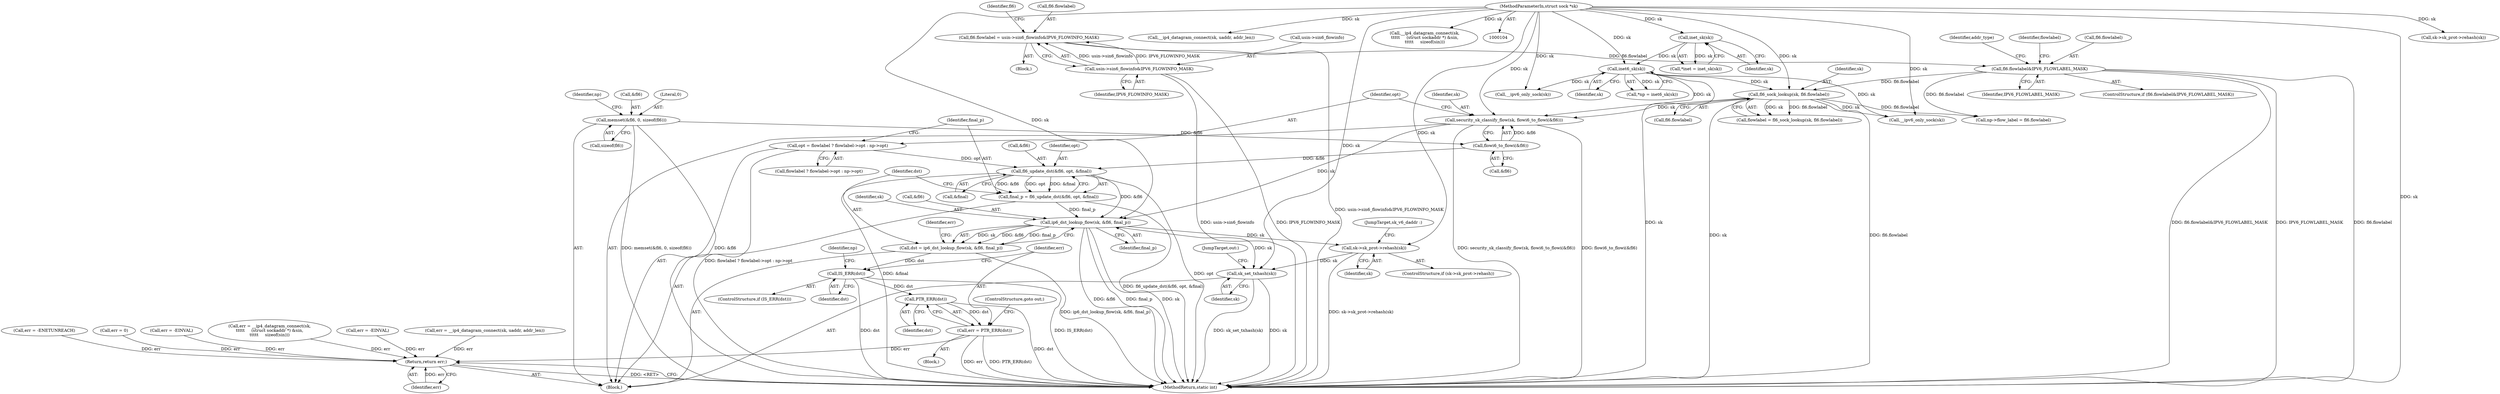digraph "1_linux_45f6fad84cc305103b28d73482b344d7f5b76f39_4@pointer" {
"1000526" [label="(Call,ip6_dst_lookup_flow(sk, &fl6, final_p))"];
"1000501" [label="(Call,security_sk_classify_flow(sk, flowi6_to_flowi(&fl6)))"];
"1000202" [label="(Call,fl6_sock_lookup(sk, fl6.flowlabel))"];
"1000123" [label="(Call,inet6_sk(sk))"];
"1000118" [label="(Call,inet_sk(sk))"];
"1000105" [label="(MethodParameterIn,struct sock *sk)"];
"1000194" [label="(Call,fl6.flowlabel&IPV6_FLOWLABEL_MASK)"];
"1000184" [label="(Call,fl6.flowlabel = usin->sin6_flowinfo&IPV6_FLOWINFO_MASK)"];
"1000188" [label="(Call,usin->sin6_flowinfo&IPV6_FLOWINFO_MASK)"];
"1000503" [label="(Call,flowi6_to_flowi(&fl6))"];
"1000173" [label="(Call,memset(&fl6, 0, sizeof(fl6)))"];
"1000518" [label="(Call,fl6_update_dst(&fl6, opt, &final))"];
"1000506" [label="(Call,opt = flowlabel ? flowlabel->opt : np->opt)"];
"1000516" [label="(Call,final_p = fl6_update_dst(&fl6, opt, &final))"];
"1000524" [label="(Call,dst = ip6_dst_lookup_flow(sk, &fl6, final_p))"];
"1000535" [label="(Call,IS_ERR(dst))"];
"1000540" [label="(Call,PTR_ERR(dst))"];
"1000538" [label="(Call,err = PTR_ERR(dst))"];
"1000595" [label="(Return,return err;)"];
"1000581" [label="(Call,sk->sk_prot->rehash(sk))"];
"1000590" [label="(Call,sk_set_txhash(sk))"];
"1000347" [label="(Call,sk->sk_prot->rehash(sk))"];
"1000204" [label="(Call,fl6.flowlabel)"];
"1000422" [label="(Call,np->flow_label = fl6.flowlabel)"];
"1000539" [label="(Identifier,err)"];
"1000124" [label="(Identifier,sk)"];
"1000150" [label="(Call,err = __ip4_datagram_connect(sk, uaddr, addr_len))"];
"1000250" [label="(Call,err = -ENETUNREACH)"];
"1000214" [label="(Identifier,addr_type)"];
"1000596" [label="(Identifier,err)"];
"1000176" [label="(Literal,0)"];
"1000121" [label="(Call,*np = inet6_sk(sk))"];
"1000583" [label="(JumpTarget,sk_v6_daddr :)"];
"1000201" [label="(Identifier,flowlabel)"];
"1000591" [label="(Identifier,sk)"];
"1000592" [label="(JumpTarget,out:)"];
"1000193" [label="(ControlStructure,if (fl6.flowlabel&IPV6_FLOWLABEL_MASK))"];
"1000516" [label="(Call,final_p = fl6_update_dst(&fl6, opt, &final))"];
"1000202" [label="(Call,fl6_sock_lookup(sk, fl6.flowlabel))"];
"1000504" [label="(Call,&fl6)"];
"1000536" [label="(Identifier,dst)"];
"1000198" [label="(Identifier,IPV6_FLOWLABEL_MASK)"];
"1000519" [label="(Call,&fl6)"];
"1000184" [label="(Call,fl6.flowlabel = usin->sin6_flowinfo&IPV6_FLOWINFO_MASK)"];
"1000518" [label="(Call,fl6_update_dst(&fl6, opt, &final))"];
"1000525" [label="(Identifier,dst)"];
"1000152" [label="(Call,__ip4_datagram_connect(sk, uaddr, addr_len))"];
"1000189" [label="(Call,usin->sin6_flowinfo)"];
"1000542" [label="(ControlStructure,goto out;)"];
"1000118" [label="(Call,inet_sk(sk))"];
"1000192" [label="(Identifier,IPV6_FLOWINFO_MASK)"];
"1000177" [label="(Call,sizeof(fl6))"];
"1000195" [label="(Call,fl6.flowlabel)"];
"1000119" [label="(Identifier,sk)"];
"1000506" [label="(Call,opt = flowlabel ? flowlabel->opt : np->opt)"];
"1000194" [label="(Call,fl6.flowlabel&IPV6_FLOWLABEL_MASK)"];
"1000532" [label="(Identifier,err)"];
"1000597" [label="(MethodReturn,static int)"];
"1000541" [label="(Identifier,dst)"];
"1000537" [label="(Block,)"];
"1000105" [label="(MethodParameterIn,struct sock *sk)"];
"1000595" [label="(Return,return err;)"];
"1000535" [label="(Call,IS_ERR(dst))"];
"1000528" [label="(Call,&fl6)"];
"1000507" [label="(Identifier,opt)"];
"1000531" [label="(Call,err = 0)"];
"1000377" [label="(Call,err = -EINVAL)"];
"1000575" [label="(ControlStructure,if (sk->sk_prot->rehash))"];
"1000526" [label="(Call,ip6_dst_lookup_flow(sk, &fl6, final_p))"];
"1000521" [label="(Identifier,opt)"];
"1000534" [label="(ControlStructure,if (IS_ERR(dst)))"];
"1000590" [label="(Call,sk_set_txhash(sk))"];
"1000503" [label="(Call,flowi6_to_flowi(&fl6))"];
"1000188" [label="(Call,usin->sin6_flowinfo&IPV6_FLOWINFO_MASK)"];
"1000581" [label="(Call,sk->sk_prot->rehash(sk))"];
"1000522" [label="(Call,&final)"];
"1000200" [label="(Call,flowlabel = fl6_sock_lookup(sk, fl6.flowlabel))"];
"1000247" [label="(Call,__ipv6_only_sock(sk))"];
"1000547" [label="(Identifier,np)"];
"1000278" [label="(Call,err = __ip4_datagram_connect(sk,\n\t\t\t\t\t     (struct sockaddr *) &sin,\n\t\t\t\t\t     sizeof(sin)))"];
"1000582" [label="(Identifier,sk)"];
"1000123" [label="(Call,inet6_sk(sk))"];
"1000116" [label="(Call,*inet = inet_sk(sk))"];
"1000183" [label="(Block,)"];
"1000173" [label="(Call,memset(&fl6, 0, sizeof(fl6)))"];
"1000524" [label="(Call,dst = ip6_dst_lookup_flow(sk, &fl6, final_p))"];
"1000540" [label="(Call,PTR_ERR(dst))"];
"1000501" [label="(Call,security_sk_classify_flow(sk, flowi6_to_flowi(&fl6)))"];
"1000517" [label="(Identifier,final_p)"];
"1000508" [label="(Call,flowlabel ? flowlabel->opt : np->opt)"];
"1000538" [label="(Call,err = PTR_ERR(dst))"];
"1000527" [label="(Identifier,sk)"];
"1000145" [label="(Call,__ipv6_only_sock(sk))"];
"1000108" [label="(Block,)"];
"1000530" [label="(Identifier,final_p)"];
"1000203" [label="(Identifier,sk)"];
"1000280" [label="(Call,__ip4_datagram_connect(sk,\n\t\t\t\t\t     (struct sockaddr *) &sin,\n\t\t\t\t\t     sizeof(sin)))"];
"1000196" [label="(Identifier,fl6)"];
"1000502" [label="(Identifier,sk)"];
"1000181" [label="(Identifier,np)"];
"1000185" [label="(Call,fl6.flowlabel)"];
"1000174" [label="(Call,&fl6)"];
"1000411" [label="(Call,err = -EINVAL)"];
"1000526" -> "1000524"  [label="AST: "];
"1000526" -> "1000530"  [label="CFG: "];
"1000527" -> "1000526"  [label="AST: "];
"1000528" -> "1000526"  [label="AST: "];
"1000530" -> "1000526"  [label="AST: "];
"1000524" -> "1000526"  [label="CFG: "];
"1000526" -> "1000597"  [label="DDG: &fl6"];
"1000526" -> "1000597"  [label="DDG: final_p"];
"1000526" -> "1000597"  [label="DDG: sk"];
"1000526" -> "1000524"  [label="DDG: sk"];
"1000526" -> "1000524"  [label="DDG: &fl6"];
"1000526" -> "1000524"  [label="DDG: final_p"];
"1000501" -> "1000526"  [label="DDG: sk"];
"1000105" -> "1000526"  [label="DDG: sk"];
"1000518" -> "1000526"  [label="DDG: &fl6"];
"1000516" -> "1000526"  [label="DDG: final_p"];
"1000526" -> "1000581"  [label="DDG: sk"];
"1000526" -> "1000590"  [label="DDG: sk"];
"1000501" -> "1000108"  [label="AST: "];
"1000501" -> "1000503"  [label="CFG: "];
"1000502" -> "1000501"  [label="AST: "];
"1000503" -> "1000501"  [label="AST: "];
"1000507" -> "1000501"  [label="CFG: "];
"1000501" -> "1000597"  [label="DDG: flowi6_to_flowi(&fl6)"];
"1000501" -> "1000597"  [label="DDG: security_sk_classify_flow(sk, flowi6_to_flowi(&fl6))"];
"1000202" -> "1000501"  [label="DDG: sk"];
"1000123" -> "1000501"  [label="DDG: sk"];
"1000105" -> "1000501"  [label="DDG: sk"];
"1000503" -> "1000501"  [label="DDG: &fl6"];
"1000202" -> "1000200"  [label="AST: "];
"1000202" -> "1000204"  [label="CFG: "];
"1000203" -> "1000202"  [label="AST: "];
"1000204" -> "1000202"  [label="AST: "];
"1000200" -> "1000202"  [label="CFG: "];
"1000202" -> "1000597"  [label="DDG: sk"];
"1000202" -> "1000597"  [label="DDG: fl6.flowlabel"];
"1000202" -> "1000200"  [label="DDG: sk"];
"1000202" -> "1000200"  [label="DDG: fl6.flowlabel"];
"1000123" -> "1000202"  [label="DDG: sk"];
"1000105" -> "1000202"  [label="DDG: sk"];
"1000194" -> "1000202"  [label="DDG: fl6.flowlabel"];
"1000202" -> "1000247"  [label="DDG: sk"];
"1000202" -> "1000422"  [label="DDG: fl6.flowlabel"];
"1000123" -> "1000121"  [label="AST: "];
"1000123" -> "1000124"  [label="CFG: "];
"1000124" -> "1000123"  [label="AST: "];
"1000121" -> "1000123"  [label="CFG: "];
"1000123" -> "1000597"  [label="DDG: sk"];
"1000123" -> "1000121"  [label="DDG: sk"];
"1000118" -> "1000123"  [label="DDG: sk"];
"1000105" -> "1000123"  [label="DDG: sk"];
"1000123" -> "1000145"  [label="DDG: sk"];
"1000123" -> "1000247"  [label="DDG: sk"];
"1000118" -> "1000116"  [label="AST: "];
"1000118" -> "1000119"  [label="CFG: "];
"1000119" -> "1000118"  [label="AST: "];
"1000116" -> "1000118"  [label="CFG: "];
"1000118" -> "1000116"  [label="DDG: sk"];
"1000105" -> "1000118"  [label="DDG: sk"];
"1000105" -> "1000104"  [label="AST: "];
"1000105" -> "1000597"  [label="DDG: sk"];
"1000105" -> "1000145"  [label="DDG: sk"];
"1000105" -> "1000152"  [label="DDG: sk"];
"1000105" -> "1000247"  [label="DDG: sk"];
"1000105" -> "1000280"  [label="DDG: sk"];
"1000105" -> "1000347"  [label="DDG: sk"];
"1000105" -> "1000581"  [label="DDG: sk"];
"1000105" -> "1000590"  [label="DDG: sk"];
"1000194" -> "1000193"  [label="AST: "];
"1000194" -> "1000198"  [label="CFG: "];
"1000195" -> "1000194"  [label="AST: "];
"1000198" -> "1000194"  [label="AST: "];
"1000201" -> "1000194"  [label="CFG: "];
"1000214" -> "1000194"  [label="CFG: "];
"1000194" -> "1000597"  [label="DDG: fl6.flowlabel&IPV6_FLOWLABEL_MASK"];
"1000194" -> "1000597"  [label="DDG: fl6.flowlabel"];
"1000194" -> "1000597"  [label="DDG: IPV6_FLOWLABEL_MASK"];
"1000184" -> "1000194"  [label="DDG: fl6.flowlabel"];
"1000194" -> "1000422"  [label="DDG: fl6.flowlabel"];
"1000184" -> "1000183"  [label="AST: "];
"1000184" -> "1000188"  [label="CFG: "];
"1000185" -> "1000184"  [label="AST: "];
"1000188" -> "1000184"  [label="AST: "];
"1000196" -> "1000184"  [label="CFG: "];
"1000184" -> "1000597"  [label="DDG: usin->sin6_flowinfo&IPV6_FLOWINFO_MASK"];
"1000188" -> "1000184"  [label="DDG: usin->sin6_flowinfo"];
"1000188" -> "1000184"  [label="DDG: IPV6_FLOWINFO_MASK"];
"1000188" -> "1000192"  [label="CFG: "];
"1000189" -> "1000188"  [label="AST: "];
"1000192" -> "1000188"  [label="AST: "];
"1000188" -> "1000597"  [label="DDG: usin->sin6_flowinfo"];
"1000188" -> "1000597"  [label="DDG: IPV6_FLOWINFO_MASK"];
"1000503" -> "1000504"  [label="CFG: "];
"1000504" -> "1000503"  [label="AST: "];
"1000173" -> "1000503"  [label="DDG: &fl6"];
"1000503" -> "1000518"  [label="DDG: &fl6"];
"1000173" -> "1000108"  [label="AST: "];
"1000173" -> "1000177"  [label="CFG: "];
"1000174" -> "1000173"  [label="AST: "];
"1000176" -> "1000173"  [label="AST: "];
"1000177" -> "1000173"  [label="AST: "];
"1000181" -> "1000173"  [label="CFG: "];
"1000173" -> "1000597"  [label="DDG: memset(&fl6, 0, sizeof(fl6))"];
"1000173" -> "1000597"  [label="DDG: &fl6"];
"1000518" -> "1000516"  [label="AST: "];
"1000518" -> "1000522"  [label="CFG: "];
"1000519" -> "1000518"  [label="AST: "];
"1000521" -> "1000518"  [label="AST: "];
"1000522" -> "1000518"  [label="AST: "];
"1000516" -> "1000518"  [label="CFG: "];
"1000518" -> "1000597"  [label="DDG: &final"];
"1000518" -> "1000597"  [label="DDG: opt"];
"1000518" -> "1000516"  [label="DDG: &fl6"];
"1000518" -> "1000516"  [label="DDG: opt"];
"1000518" -> "1000516"  [label="DDG: &final"];
"1000506" -> "1000518"  [label="DDG: opt"];
"1000506" -> "1000108"  [label="AST: "];
"1000506" -> "1000508"  [label="CFG: "];
"1000507" -> "1000506"  [label="AST: "];
"1000508" -> "1000506"  [label="AST: "];
"1000517" -> "1000506"  [label="CFG: "];
"1000506" -> "1000597"  [label="DDG: flowlabel ? flowlabel->opt : np->opt"];
"1000516" -> "1000108"  [label="AST: "];
"1000517" -> "1000516"  [label="AST: "];
"1000525" -> "1000516"  [label="CFG: "];
"1000516" -> "1000597"  [label="DDG: fl6_update_dst(&fl6, opt, &final)"];
"1000524" -> "1000108"  [label="AST: "];
"1000525" -> "1000524"  [label="AST: "];
"1000532" -> "1000524"  [label="CFG: "];
"1000524" -> "1000597"  [label="DDG: ip6_dst_lookup_flow(sk, &fl6, final_p)"];
"1000524" -> "1000535"  [label="DDG: dst"];
"1000535" -> "1000534"  [label="AST: "];
"1000535" -> "1000536"  [label="CFG: "];
"1000536" -> "1000535"  [label="AST: "];
"1000539" -> "1000535"  [label="CFG: "];
"1000547" -> "1000535"  [label="CFG: "];
"1000535" -> "1000597"  [label="DDG: dst"];
"1000535" -> "1000597"  [label="DDG: IS_ERR(dst)"];
"1000535" -> "1000540"  [label="DDG: dst"];
"1000540" -> "1000538"  [label="AST: "];
"1000540" -> "1000541"  [label="CFG: "];
"1000541" -> "1000540"  [label="AST: "];
"1000538" -> "1000540"  [label="CFG: "];
"1000540" -> "1000597"  [label="DDG: dst"];
"1000540" -> "1000538"  [label="DDG: dst"];
"1000538" -> "1000537"  [label="AST: "];
"1000539" -> "1000538"  [label="AST: "];
"1000542" -> "1000538"  [label="CFG: "];
"1000538" -> "1000597"  [label="DDG: PTR_ERR(dst)"];
"1000538" -> "1000597"  [label="DDG: err"];
"1000538" -> "1000595"  [label="DDG: err"];
"1000595" -> "1000108"  [label="AST: "];
"1000595" -> "1000596"  [label="CFG: "];
"1000596" -> "1000595"  [label="AST: "];
"1000597" -> "1000595"  [label="CFG: "];
"1000595" -> "1000597"  [label="DDG: <RET>"];
"1000596" -> "1000595"  [label="DDG: err"];
"1000250" -> "1000595"  [label="DDG: err"];
"1000150" -> "1000595"  [label="DDG: err"];
"1000411" -> "1000595"  [label="DDG: err"];
"1000377" -> "1000595"  [label="DDG: err"];
"1000531" -> "1000595"  [label="DDG: err"];
"1000278" -> "1000595"  [label="DDG: err"];
"1000581" -> "1000575"  [label="AST: "];
"1000581" -> "1000582"  [label="CFG: "];
"1000582" -> "1000581"  [label="AST: "];
"1000583" -> "1000581"  [label="CFG: "];
"1000581" -> "1000597"  [label="DDG: sk->sk_prot->rehash(sk)"];
"1000581" -> "1000590"  [label="DDG: sk"];
"1000590" -> "1000108"  [label="AST: "];
"1000590" -> "1000591"  [label="CFG: "];
"1000591" -> "1000590"  [label="AST: "];
"1000592" -> "1000590"  [label="CFG: "];
"1000590" -> "1000597"  [label="DDG: sk_set_txhash(sk)"];
"1000590" -> "1000597"  [label="DDG: sk"];
}
